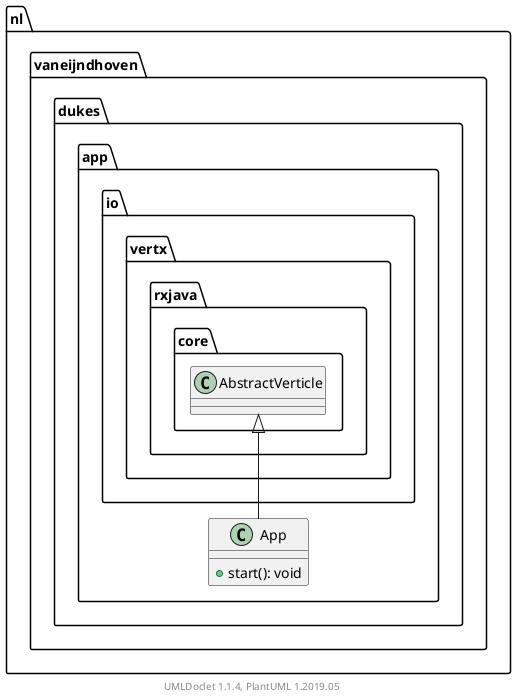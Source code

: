 @startuml

    namespace nl.vaneijndhoven.dukes.app {

        class App [[App.html]] {
            +start(): void
        }

        class io.vertx.rxjava.core.AbstractVerticle
        io.vertx.rxjava.core.AbstractVerticle <|-- App

    }


    center footer UMLDoclet 1.1.4, PlantUML 1.2019.05
@enduml
